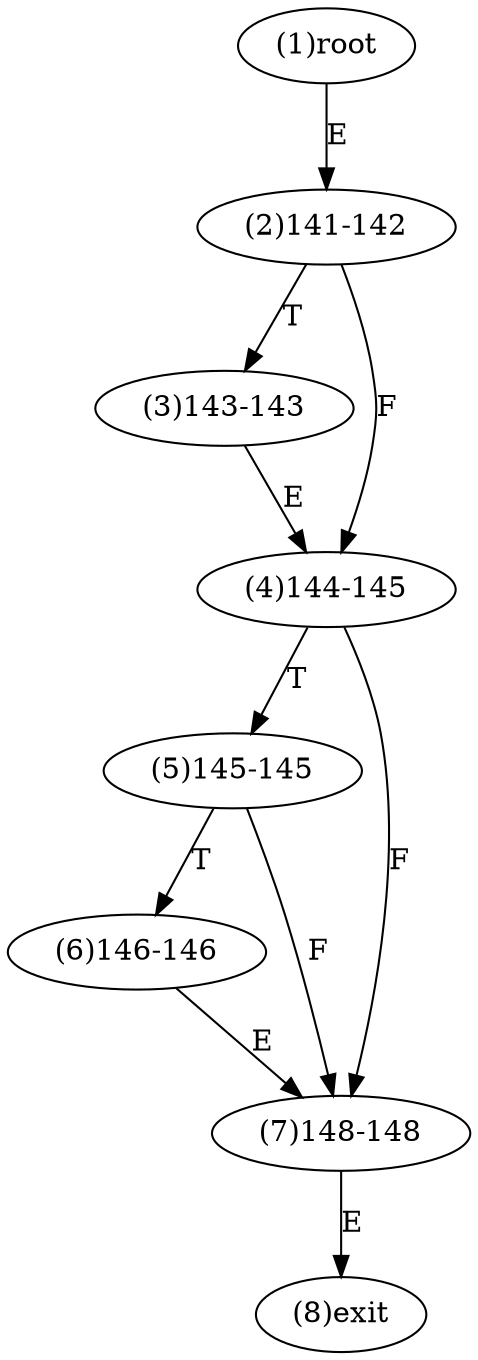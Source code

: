 digraph "" { 
1[ label="(1)root"];
2[ label="(2)141-142"];
3[ label="(3)143-143"];
4[ label="(4)144-145"];
5[ label="(5)145-145"];
6[ label="(6)146-146"];
7[ label="(7)148-148"];
8[ label="(8)exit"];
1->2[ label="E"];
2->4[ label="F"];
2->3[ label="T"];
3->4[ label="E"];
4->7[ label="F"];
4->5[ label="T"];
5->7[ label="F"];
5->6[ label="T"];
6->7[ label="E"];
7->8[ label="E"];
}